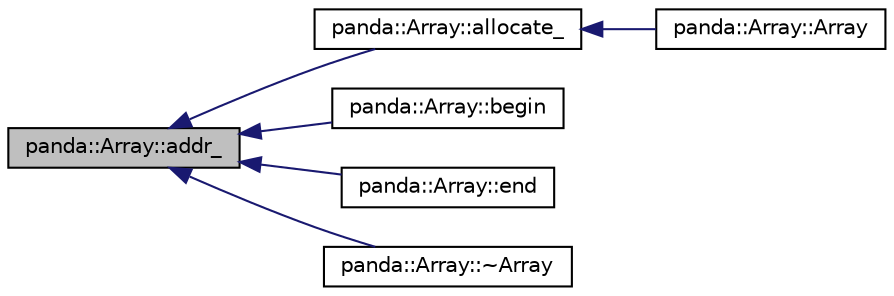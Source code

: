 digraph G
{
  edge [fontname="Helvetica",fontsize="10",labelfontname="Helvetica",labelfontsize="10"];
  node [fontname="Helvetica",fontsize="10",shape=record];
  rankdir=LR;
  Node1 [label="panda::Array::addr_",height=0.2,width=0.4,color="black", fillcolor="grey75", style="filled" fontcolor="black"];
  Node1 -> Node2 [dir=back,color="midnightblue",fontsize="10",style="solid"];
  Node2 [label="panda::Array::allocate_",height=0.2,width=0.4,color="black", fillcolor="white", style="filled",URL="$classpanda_1_1Array.html#ac3bf1d5e18721fed54de1741a71470fc"];
  Node2 -> Node3 [dir=back,color="midnightblue",fontsize="10",style="solid"];
  Node3 [label="panda::Array::Array",height=0.2,width=0.4,color="black", fillcolor="white", style="filled",URL="$classpanda_1_1Array.html#a05daeb194a5d5580d7c843374c45d610"];
  Node1 -> Node4 [dir=back,color="midnightblue",fontsize="10",style="solid"];
  Node4 [label="panda::Array::begin",height=0.2,width=0.4,color="black", fillcolor="white", style="filled",URL="$classpanda_1_1Array.html#a8fa2cf8c33bb87c6c398e44e901ad9b9",tooltip="Return an iterator pointing to the first element."];
  Node1 -> Node5 [dir=back,color="midnightblue",fontsize="10",style="solid"];
  Node5 [label="panda::Array::end",height=0.2,width=0.4,color="black", fillcolor="white", style="filled",URL="$classpanda_1_1Array.html#a278c908fe61e762996552c696b92b04b",tooltip="Return an iterator pointing to the end of the array (invalid address)."];
  Node1 -> Node6 [dir=back,color="midnightblue",fontsize="10",style="solid"];
  Node6 [label="panda::Array::~Array",height=0.2,width=0.4,color="black", fillcolor="white", style="filled",URL="$classpanda_1_1Array.html#a98143dcae933f0bc7604aea8fb6c6439"];
}
